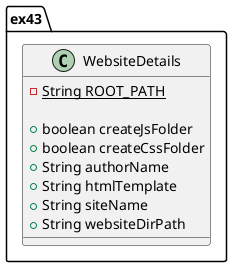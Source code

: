 @startuml
class ex43.WebsiteDetails
{
    - {static} String ROOT_PATH

    + boolean createJsFolder
    + boolean createCssFolder
    + String authorName
    + String htmlTemplate
    + String siteName
    + String websiteDirPath
}
@enduml